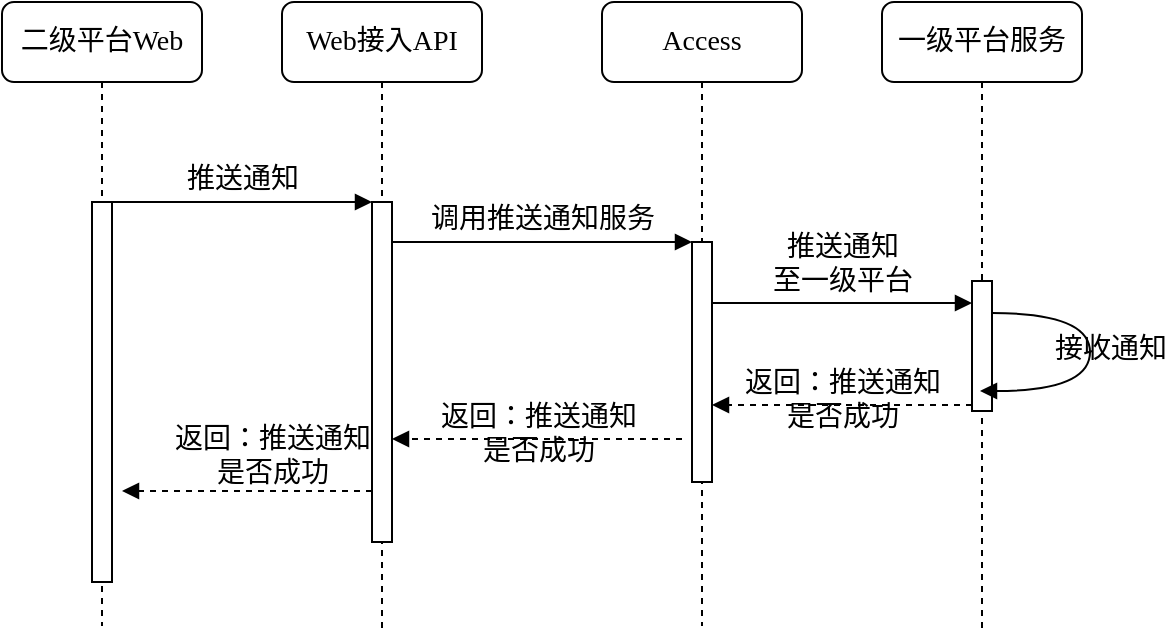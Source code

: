 <mxfile version="10.6.0" type="github"><diagram name="Page-1" id="13e1069c-82ec-6db2-03f1-153e76fe0fe0"><mxGraphModel dx="1007" dy="-222" grid="1" gridSize="10" guides="1" tooltips="1" connect="1" arrows="1" fold="1" page="1" pageScale="1" pageWidth="1100" pageHeight="850" background="#ffffff" math="0" shadow="0"><root><mxCell id="0"/><mxCell id="1" parent="0"/><mxCell id="dAKh07bjdcNsQsVzU1ZC-24" value="Web接入API" style="shape=umlLifeline;perimeter=lifelinePerimeter;whiteSpace=wrap;html=1;container=1;collapsible=0;recursiveResize=0;outlineConnect=0;rounded=1;shadow=0;comic=0;labelBackgroundColor=none;strokeColor=#000000;strokeWidth=1;fillColor=#FFFFFF;fontFamily=Verdana;fontSize=14;fontColor=#000000;align=center;" parent="1" vertex="1"><mxGeometry x="380" y="878" width="100" height="313" as="geometry"/></mxCell><mxCell id="dAKh07bjdcNsQsVzU1ZC-25" value="" style="html=1;points=[];perimeter=orthogonalPerimeter;rounded=0;shadow=0;comic=0;labelBackgroundColor=none;strokeColor=#000000;strokeWidth=1;fillColor=#FFFFFF;fontFamily=Verdana;fontSize=14;fontColor=#000000;align=center;" parent="dAKh07bjdcNsQsVzU1ZC-24" vertex="1"><mxGeometry x="45" y="100" width="10" height="170" as="geometry"/></mxCell><mxCell id="dAKh07bjdcNsQsVzU1ZC-26" value="Access" style="shape=umlLifeline;perimeter=lifelinePerimeter;whiteSpace=wrap;html=1;container=1;collapsible=0;recursiveResize=0;outlineConnect=0;rounded=1;shadow=0;comic=0;labelBackgroundColor=none;strokeColor=#000000;strokeWidth=1;fillColor=#FFFFFF;fontFamily=Verdana;fontSize=14;fontColor=#000000;align=center;" parent="1" vertex="1"><mxGeometry x="540" y="878" width="100" height="312" as="geometry"/></mxCell><mxCell id="dAKh07bjdcNsQsVzU1ZC-27" value="" style="html=1;points=[];perimeter=orthogonalPerimeter;rounded=0;shadow=0;comic=0;labelBackgroundColor=none;strokeColor=#000000;strokeWidth=1;fillColor=#FFFFFF;fontFamily=Verdana;fontSize=14;fontColor=#000000;align=center;" parent="dAKh07bjdcNsQsVzU1ZC-26" vertex="1"><mxGeometry x="45" y="120" width="10" height="120" as="geometry"/></mxCell><mxCell id="dAKh07bjdcNsQsVzU1ZC-28" value="一级平台服务" style="shape=umlLifeline;perimeter=lifelinePerimeter;whiteSpace=wrap;html=1;container=1;collapsible=0;recursiveResize=0;outlineConnect=0;rounded=1;shadow=0;comic=0;labelBackgroundColor=none;strokeColor=#000000;strokeWidth=1;fillColor=#FFFFFF;fontFamily=Verdana;fontSize=14;fontColor=#000000;align=center;" parent="1" vertex="1"><mxGeometry x="680" y="878" width="100" height="313" as="geometry"/></mxCell><mxCell id="dAKh07bjdcNsQsVzU1ZC-29" value="二级平台Web" style="shape=umlLifeline;perimeter=lifelinePerimeter;whiteSpace=wrap;html=1;container=1;collapsible=0;recursiveResize=0;outlineConnect=0;rounded=1;shadow=0;comic=0;labelBackgroundColor=none;strokeColor=#000000;strokeWidth=1;fillColor=#FFFFFF;fontFamily=Verdana;fontSize=14;fontColor=#000000;align=center;" parent="1" vertex="1"><mxGeometry x="240" y="878" width="100" height="312" as="geometry"/></mxCell><mxCell id="dAKh07bjdcNsQsVzU1ZC-30" value="" style="html=1;points=[];perimeter=orthogonalPerimeter;rounded=0;shadow=0;comic=0;labelBackgroundColor=none;strokeColor=#000000;strokeWidth=1;fillColor=#FFFFFF;fontFamily=Verdana;fontSize=14;fontColor=#000000;align=center;" parent="dAKh07bjdcNsQsVzU1ZC-29" vertex="1"><mxGeometry x="45" y="100" width="10" height="190" as="geometry"/></mxCell><mxCell id="dAKh07bjdcNsQsVzU1ZC-31" value="" style="html=1;points=[];perimeter=orthogonalPerimeter;rounded=0;shadow=0;comic=0;labelBackgroundColor=none;strokeColor=#000000;strokeWidth=1;fillColor=#FFFFFF;fontFamily=Verdana;fontSize=14;fontColor=#000000;align=center;" parent="1" vertex="1"><mxGeometry x="725" y="1017.5" width="10" height="65" as="geometry"/></mxCell><mxCell id="dAKh07bjdcNsQsVzU1ZC-32" value="推送通知&lt;br&gt;至一级平台" style="html=1;verticalAlign=bottom;endArrow=block;labelBackgroundColor=none;fontFamily=Verdana;fontSize=14;edgeStyle=elbowEdgeStyle;elbow=vertical;" parent="1" edge="1"><mxGeometry relative="1" as="geometry"><mxPoint x="595" y="1028.5" as="sourcePoint"/><Array as="points"><mxPoint x="600" y="1028.5"/></Array><mxPoint x="725" y="1028.5" as="targetPoint"/></mxGeometry></mxCell><mxCell id="dAKh07bjdcNsQsVzU1ZC-33" value="推送通知" style="html=1;verticalAlign=bottom;endArrow=block;entryX=0;entryY=0;labelBackgroundColor=none;fontFamily=Verdana;fontSize=14;edgeStyle=elbowEdgeStyle;elbow=vertical;endFill=1;" parent="1" source="dAKh07bjdcNsQsVzU1ZC-30" target="dAKh07bjdcNsQsVzU1ZC-25" edge="1"><mxGeometry relative="1" as="geometry"><mxPoint x="360" y="987.5" as="sourcePoint"/></mxGeometry></mxCell><mxCell id="dAKh07bjdcNsQsVzU1ZC-34" value="调用推送通知服务" style="html=1;verticalAlign=bottom;endArrow=block;entryX=0;entryY=0;labelBackgroundColor=none;fontFamily=Verdana;fontSize=14;edgeStyle=elbowEdgeStyle;elbow=vertical;endFill=1;" parent="1" source="dAKh07bjdcNsQsVzU1ZC-25" target="dAKh07bjdcNsQsVzU1ZC-27" edge="1"><mxGeometry relative="1" as="geometry"><mxPoint x="510" y="997.5" as="sourcePoint"/></mxGeometry></mxCell><mxCell id="dAKh07bjdcNsQsVzU1ZC-36" value="返回：推送通知&lt;br&gt;是否成功" style="html=1;verticalAlign=bottom;endArrow=block;entryX=0;entryY=0;labelBackgroundColor=none;fontFamily=Verdana;fontSize=14;dashed=1;" parent="1" edge="1"><mxGeometry y="17" relative="1" as="geometry"><mxPoint x="725" y="1079.5" as="sourcePoint"/><mxPoint x="595" y="1079.5" as="targetPoint"/><mxPoint as="offset"/></mxGeometry></mxCell><mxCell id="dAKh07bjdcNsQsVzU1ZC-60" value="返回：推送通知&lt;br&gt;是否成功" style="html=1;verticalAlign=bottom;endArrow=block;entryX=0;entryY=0;labelBackgroundColor=none;fontFamily=Verdana;fontSize=14;dashed=1;" parent="1" edge="1"><mxGeometry y="17" relative="1" as="geometry"><mxPoint x="580" y="1096.5" as="sourcePoint"/><mxPoint x="435" y="1096.5" as="targetPoint"/><mxPoint as="offset"/></mxGeometry></mxCell><mxCell id="dAKh07bjdcNsQsVzU1ZC-61" value="返回：推送通知&lt;br&gt;是否成功" style="html=1;verticalAlign=bottom;endArrow=block;entryX=0;entryY=0;labelBackgroundColor=none;fontFamily=Verdana;fontSize=14;dashed=1;" parent="1" edge="1"><mxGeometry x="-0.201" y="2" relative="1" as="geometry"><mxPoint x="425" y="1122.5" as="sourcePoint"/><mxPoint x="300" y="1122.5" as="targetPoint"/><mxPoint as="offset"/></mxGeometry></mxCell><mxCell id="dAKh07bjdcNsQsVzU1ZC-62" value="接收通知" style="html=1;verticalAlign=bottom;endArrow=block;labelBackgroundColor=none;fontFamily=Verdana;fontSize=14;elbow=vertical;edgeStyle=orthogonalEdgeStyle;curved=1;exitX=1.066;exitY=0.713;exitPerimeter=0;" parent="1" edge="1"><mxGeometry x="0.231" y="-14" relative="1" as="geometry"><mxPoint x="735" y="1033.5" as="sourcePoint"/><mxPoint x="729" y="1072.5" as="targetPoint"/><Array as="points"><mxPoint x="784" y="1033.5"/><mxPoint x="784" y="1072.5"/></Array><mxPoint x="10" y="4" as="offset"/></mxGeometry></mxCell></root></mxGraphModel></diagram></mxfile>